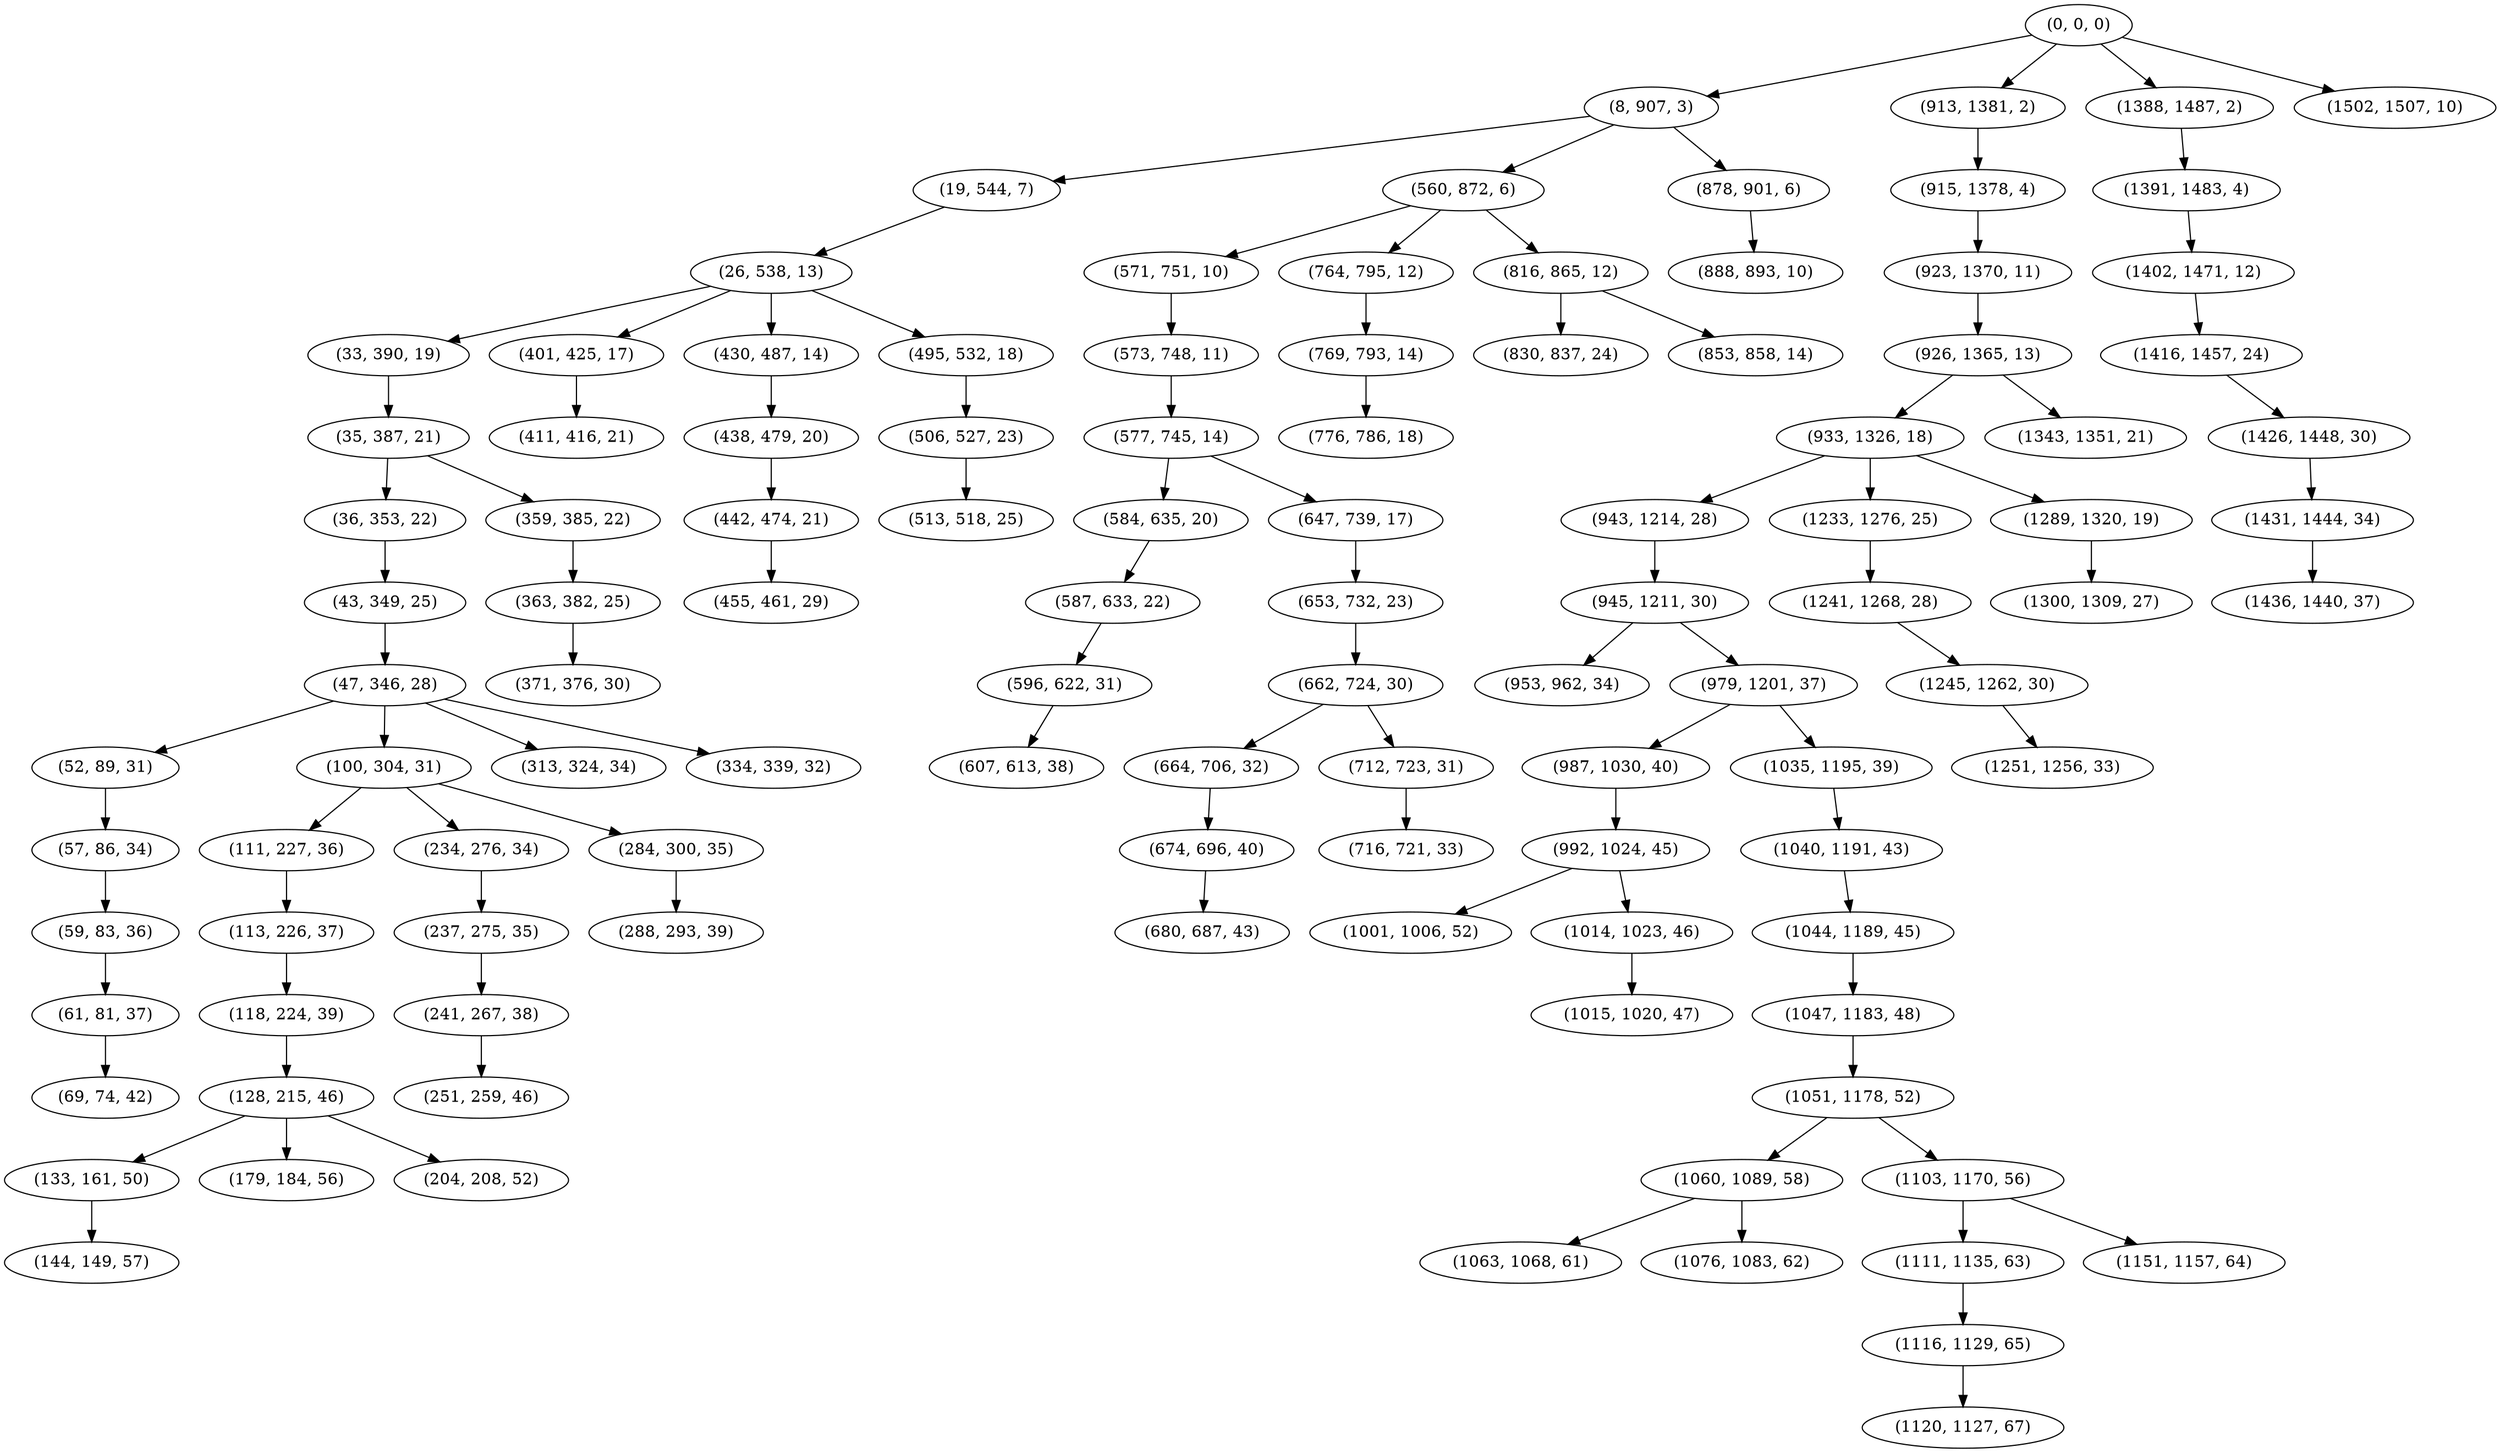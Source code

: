 digraph tree {
    "(0, 0, 0)";
    "(8, 907, 3)";
    "(19, 544, 7)";
    "(26, 538, 13)";
    "(33, 390, 19)";
    "(35, 387, 21)";
    "(36, 353, 22)";
    "(43, 349, 25)";
    "(47, 346, 28)";
    "(52, 89, 31)";
    "(57, 86, 34)";
    "(59, 83, 36)";
    "(61, 81, 37)";
    "(69, 74, 42)";
    "(100, 304, 31)";
    "(111, 227, 36)";
    "(113, 226, 37)";
    "(118, 224, 39)";
    "(128, 215, 46)";
    "(133, 161, 50)";
    "(144, 149, 57)";
    "(179, 184, 56)";
    "(204, 208, 52)";
    "(234, 276, 34)";
    "(237, 275, 35)";
    "(241, 267, 38)";
    "(251, 259, 46)";
    "(284, 300, 35)";
    "(288, 293, 39)";
    "(313, 324, 34)";
    "(334, 339, 32)";
    "(359, 385, 22)";
    "(363, 382, 25)";
    "(371, 376, 30)";
    "(401, 425, 17)";
    "(411, 416, 21)";
    "(430, 487, 14)";
    "(438, 479, 20)";
    "(442, 474, 21)";
    "(455, 461, 29)";
    "(495, 532, 18)";
    "(506, 527, 23)";
    "(513, 518, 25)";
    "(560, 872, 6)";
    "(571, 751, 10)";
    "(573, 748, 11)";
    "(577, 745, 14)";
    "(584, 635, 20)";
    "(587, 633, 22)";
    "(596, 622, 31)";
    "(607, 613, 38)";
    "(647, 739, 17)";
    "(653, 732, 23)";
    "(662, 724, 30)";
    "(664, 706, 32)";
    "(674, 696, 40)";
    "(680, 687, 43)";
    "(712, 723, 31)";
    "(716, 721, 33)";
    "(764, 795, 12)";
    "(769, 793, 14)";
    "(776, 786, 18)";
    "(816, 865, 12)";
    "(830, 837, 24)";
    "(853, 858, 14)";
    "(878, 901, 6)";
    "(888, 893, 10)";
    "(913, 1381, 2)";
    "(915, 1378, 4)";
    "(923, 1370, 11)";
    "(926, 1365, 13)";
    "(933, 1326, 18)";
    "(943, 1214, 28)";
    "(945, 1211, 30)";
    "(953, 962, 34)";
    "(979, 1201, 37)";
    "(987, 1030, 40)";
    "(992, 1024, 45)";
    "(1001, 1006, 52)";
    "(1014, 1023, 46)";
    "(1015, 1020, 47)";
    "(1035, 1195, 39)";
    "(1040, 1191, 43)";
    "(1044, 1189, 45)";
    "(1047, 1183, 48)";
    "(1051, 1178, 52)";
    "(1060, 1089, 58)";
    "(1063, 1068, 61)";
    "(1076, 1083, 62)";
    "(1103, 1170, 56)";
    "(1111, 1135, 63)";
    "(1116, 1129, 65)";
    "(1120, 1127, 67)";
    "(1151, 1157, 64)";
    "(1233, 1276, 25)";
    "(1241, 1268, 28)";
    "(1245, 1262, 30)";
    "(1251, 1256, 33)";
    "(1289, 1320, 19)";
    "(1300, 1309, 27)";
    "(1343, 1351, 21)";
    "(1388, 1487, 2)";
    "(1391, 1483, 4)";
    "(1402, 1471, 12)";
    "(1416, 1457, 24)";
    "(1426, 1448, 30)";
    "(1431, 1444, 34)";
    "(1436, 1440, 37)";
    "(1502, 1507, 10)";
    "(0, 0, 0)" -> "(8, 907, 3)";
    "(0, 0, 0)" -> "(913, 1381, 2)";
    "(0, 0, 0)" -> "(1388, 1487, 2)";
    "(0, 0, 0)" -> "(1502, 1507, 10)";
    "(8, 907, 3)" -> "(19, 544, 7)";
    "(8, 907, 3)" -> "(560, 872, 6)";
    "(8, 907, 3)" -> "(878, 901, 6)";
    "(19, 544, 7)" -> "(26, 538, 13)";
    "(26, 538, 13)" -> "(33, 390, 19)";
    "(26, 538, 13)" -> "(401, 425, 17)";
    "(26, 538, 13)" -> "(430, 487, 14)";
    "(26, 538, 13)" -> "(495, 532, 18)";
    "(33, 390, 19)" -> "(35, 387, 21)";
    "(35, 387, 21)" -> "(36, 353, 22)";
    "(35, 387, 21)" -> "(359, 385, 22)";
    "(36, 353, 22)" -> "(43, 349, 25)";
    "(43, 349, 25)" -> "(47, 346, 28)";
    "(47, 346, 28)" -> "(52, 89, 31)";
    "(47, 346, 28)" -> "(100, 304, 31)";
    "(47, 346, 28)" -> "(313, 324, 34)";
    "(47, 346, 28)" -> "(334, 339, 32)";
    "(52, 89, 31)" -> "(57, 86, 34)";
    "(57, 86, 34)" -> "(59, 83, 36)";
    "(59, 83, 36)" -> "(61, 81, 37)";
    "(61, 81, 37)" -> "(69, 74, 42)";
    "(100, 304, 31)" -> "(111, 227, 36)";
    "(100, 304, 31)" -> "(234, 276, 34)";
    "(100, 304, 31)" -> "(284, 300, 35)";
    "(111, 227, 36)" -> "(113, 226, 37)";
    "(113, 226, 37)" -> "(118, 224, 39)";
    "(118, 224, 39)" -> "(128, 215, 46)";
    "(128, 215, 46)" -> "(133, 161, 50)";
    "(128, 215, 46)" -> "(179, 184, 56)";
    "(128, 215, 46)" -> "(204, 208, 52)";
    "(133, 161, 50)" -> "(144, 149, 57)";
    "(234, 276, 34)" -> "(237, 275, 35)";
    "(237, 275, 35)" -> "(241, 267, 38)";
    "(241, 267, 38)" -> "(251, 259, 46)";
    "(284, 300, 35)" -> "(288, 293, 39)";
    "(359, 385, 22)" -> "(363, 382, 25)";
    "(363, 382, 25)" -> "(371, 376, 30)";
    "(401, 425, 17)" -> "(411, 416, 21)";
    "(430, 487, 14)" -> "(438, 479, 20)";
    "(438, 479, 20)" -> "(442, 474, 21)";
    "(442, 474, 21)" -> "(455, 461, 29)";
    "(495, 532, 18)" -> "(506, 527, 23)";
    "(506, 527, 23)" -> "(513, 518, 25)";
    "(560, 872, 6)" -> "(571, 751, 10)";
    "(560, 872, 6)" -> "(764, 795, 12)";
    "(560, 872, 6)" -> "(816, 865, 12)";
    "(571, 751, 10)" -> "(573, 748, 11)";
    "(573, 748, 11)" -> "(577, 745, 14)";
    "(577, 745, 14)" -> "(584, 635, 20)";
    "(577, 745, 14)" -> "(647, 739, 17)";
    "(584, 635, 20)" -> "(587, 633, 22)";
    "(587, 633, 22)" -> "(596, 622, 31)";
    "(596, 622, 31)" -> "(607, 613, 38)";
    "(647, 739, 17)" -> "(653, 732, 23)";
    "(653, 732, 23)" -> "(662, 724, 30)";
    "(662, 724, 30)" -> "(664, 706, 32)";
    "(662, 724, 30)" -> "(712, 723, 31)";
    "(664, 706, 32)" -> "(674, 696, 40)";
    "(674, 696, 40)" -> "(680, 687, 43)";
    "(712, 723, 31)" -> "(716, 721, 33)";
    "(764, 795, 12)" -> "(769, 793, 14)";
    "(769, 793, 14)" -> "(776, 786, 18)";
    "(816, 865, 12)" -> "(830, 837, 24)";
    "(816, 865, 12)" -> "(853, 858, 14)";
    "(878, 901, 6)" -> "(888, 893, 10)";
    "(913, 1381, 2)" -> "(915, 1378, 4)";
    "(915, 1378, 4)" -> "(923, 1370, 11)";
    "(923, 1370, 11)" -> "(926, 1365, 13)";
    "(926, 1365, 13)" -> "(933, 1326, 18)";
    "(926, 1365, 13)" -> "(1343, 1351, 21)";
    "(933, 1326, 18)" -> "(943, 1214, 28)";
    "(933, 1326, 18)" -> "(1233, 1276, 25)";
    "(933, 1326, 18)" -> "(1289, 1320, 19)";
    "(943, 1214, 28)" -> "(945, 1211, 30)";
    "(945, 1211, 30)" -> "(953, 962, 34)";
    "(945, 1211, 30)" -> "(979, 1201, 37)";
    "(979, 1201, 37)" -> "(987, 1030, 40)";
    "(979, 1201, 37)" -> "(1035, 1195, 39)";
    "(987, 1030, 40)" -> "(992, 1024, 45)";
    "(992, 1024, 45)" -> "(1001, 1006, 52)";
    "(992, 1024, 45)" -> "(1014, 1023, 46)";
    "(1014, 1023, 46)" -> "(1015, 1020, 47)";
    "(1035, 1195, 39)" -> "(1040, 1191, 43)";
    "(1040, 1191, 43)" -> "(1044, 1189, 45)";
    "(1044, 1189, 45)" -> "(1047, 1183, 48)";
    "(1047, 1183, 48)" -> "(1051, 1178, 52)";
    "(1051, 1178, 52)" -> "(1060, 1089, 58)";
    "(1051, 1178, 52)" -> "(1103, 1170, 56)";
    "(1060, 1089, 58)" -> "(1063, 1068, 61)";
    "(1060, 1089, 58)" -> "(1076, 1083, 62)";
    "(1103, 1170, 56)" -> "(1111, 1135, 63)";
    "(1103, 1170, 56)" -> "(1151, 1157, 64)";
    "(1111, 1135, 63)" -> "(1116, 1129, 65)";
    "(1116, 1129, 65)" -> "(1120, 1127, 67)";
    "(1233, 1276, 25)" -> "(1241, 1268, 28)";
    "(1241, 1268, 28)" -> "(1245, 1262, 30)";
    "(1245, 1262, 30)" -> "(1251, 1256, 33)";
    "(1289, 1320, 19)" -> "(1300, 1309, 27)";
    "(1388, 1487, 2)" -> "(1391, 1483, 4)";
    "(1391, 1483, 4)" -> "(1402, 1471, 12)";
    "(1402, 1471, 12)" -> "(1416, 1457, 24)";
    "(1416, 1457, 24)" -> "(1426, 1448, 30)";
    "(1426, 1448, 30)" -> "(1431, 1444, 34)";
    "(1431, 1444, 34)" -> "(1436, 1440, 37)";
}
